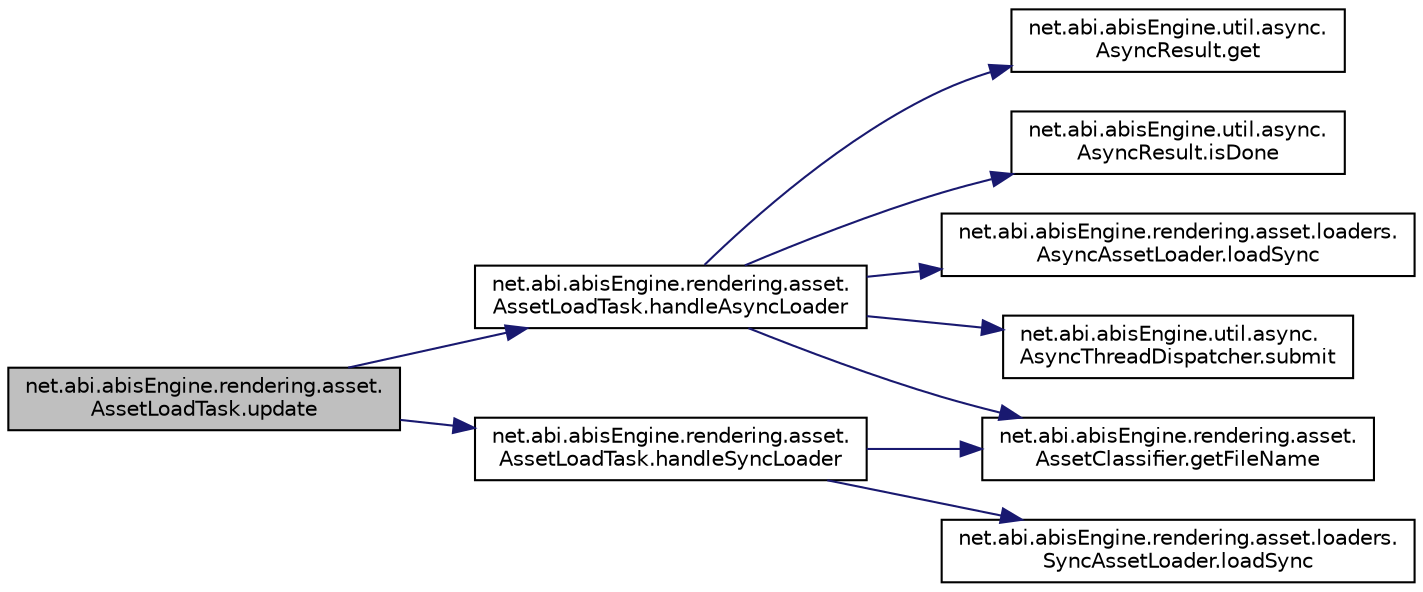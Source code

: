 digraph "net.abi.abisEngine.rendering.asset.AssetLoadTask.update"
{
 // LATEX_PDF_SIZE
  edge [fontname="Helvetica",fontsize="10",labelfontname="Helvetica",labelfontsize="10"];
  node [fontname="Helvetica",fontsize="10",shape=record];
  rankdir="LR";
  Node1 [label="net.abi.abisEngine.rendering.asset.\lAssetLoadTask.update",height=0.2,width=0.4,color="black", fillcolor="grey75", style="filled", fontcolor="black",tooltip=" "];
  Node1 -> Node2 [color="midnightblue",fontsize="10",style="solid",fontname="Helvetica"];
  Node2 [label="net.abi.abisEngine.rendering.asset.\lAssetLoadTask.handleAsyncLoader",height=0.2,width=0.4,color="black", fillcolor="white", style="filled",URL="$df/d5c/classnet_1_1abi_1_1abis_engine_1_1rendering_1_1asset_1_1_asset_load_task.html#af973ee48c1c0d5068376c99c9d33729a",tooltip=" "];
  Node2 -> Node3 [color="midnightblue",fontsize="10",style="solid",fontname="Helvetica"];
  Node3 [label="net.abi.abisEngine.util.async.\lAsyncResult.get",height=0.2,width=0.4,color="black", fillcolor="white", style="filled",URL="$dd/df9/classnet_1_1abi_1_1abis_engine_1_1util_1_1async_1_1_async_result.html#a91fc470b90af04143cd377a2778263a3",tooltip=" "];
  Node2 -> Node4 [color="midnightblue",fontsize="10",style="solid",fontname="Helvetica"];
  Node4 [label="net.abi.abisEngine.rendering.asset.\lAssetClassifier.getFileName",height=0.2,width=0.4,color="black", fillcolor="white", style="filled",URL="$d8/d3c/classnet_1_1abi_1_1abis_engine_1_1rendering_1_1asset_1_1_asset_classifier.html#a0ead7cec217293e9bba78e518abd224c",tooltip=" "];
  Node2 -> Node5 [color="midnightblue",fontsize="10",style="solid",fontname="Helvetica"];
  Node5 [label="net.abi.abisEngine.util.async.\lAsyncResult.isDone",height=0.2,width=0.4,color="black", fillcolor="white", style="filled",URL="$dd/df9/classnet_1_1abi_1_1abis_engine_1_1util_1_1async_1_1_async_result.html#ab424ec6f444994624e57d6e6a10e9395",tooltip=" "];
  Node2 -> Node6 [color="midnightblue",fontsize="10",style="solid",fontname="Helvetica"];
  Node6 [label="net.abi.abisEngine.rendering.asset.loaders.\lAsyncAssetLoader.loadSync",height=0.2,width=0.4,color="black", fillcolor="white", style="filled",URL="$da/db1/classnet_1_1abi_1_1abis_engine_1_1rendering_1_1asset_1_1loaders_1_1_async_asset_loader.html#a09e687a7322d1b48915efcca92435052",tooltip=" "];
  Node2 -> Node7 [color="midnightblue",fontsize="10",style="solid",fontname="Helvetica"];
  Node7 [label="net.abi.abisEngine.util.async.\lAsyncThreadDispatcher.submit",height=0.2,width=0.4,color="black", fillcolor="white", style="filled",URL="$d8/dd7/classnet_1_1abi_1_1abis_engine_1_1util_1_1async_1_1_async_thread_dispatcher.html#ad5bd91870b2caaa67e18555e70d54f4e",tooltip=" "];
  Node1 -> Node8 [color="midnightblue",fontsize="10",style="solid",fontname="Helvetica"];
  Node8 [label="net.abi.abisEngine.rendering.asset.\lAssetLoadTask.handleSyncLoader",height=0.2,width=0.4,color="black", fillcolor="white", style="filled",URL="$df/d5c/classnet_1_1abi_1_1abis_engine_1_1rendering_1_1asset_1_1_asset_load_task.html#a5caae889ec6a3da42fc39e777df755ca",tooltip=" "];
  Node8 -> Node4 [color="midnightblue",fontsize="10",style="solid",fontname="Helvetica"];
  Node8 -> Node9 [color="midnightblue",fontsize="10",style="solid",fontname="Helvetica"];
  Node9 [label="net.abi.abisEngine.rendering.asset.loaders.\lSyncAssetLoader.loadSync",height=0.2,width=0.4,color="black", fillcolor="white", style="filled",URL="$d7/d80/classnet_1_1abi_1_1abis_engine_1_1rendering_1_1asset_1_1loaders_1_1_sync_asset_loader.html#a1701bfd2ef7d754ee2af9f56344cb64e",tooltip=" "];
}
